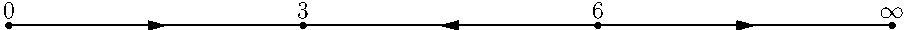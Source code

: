 size(16cm,0,IgnoreAspect);
dot("$0$",(0,0),N);
dot("$3$",(2,0),N);
dot("$6$",(4,0),N);
dot("$\infty$",(6,0),N);
draw((0,0)--(2,0),MidArrow);
draw((4,0)--(2,0),MidArrow);
draw((4,0)--(6,0),MidArrow);
